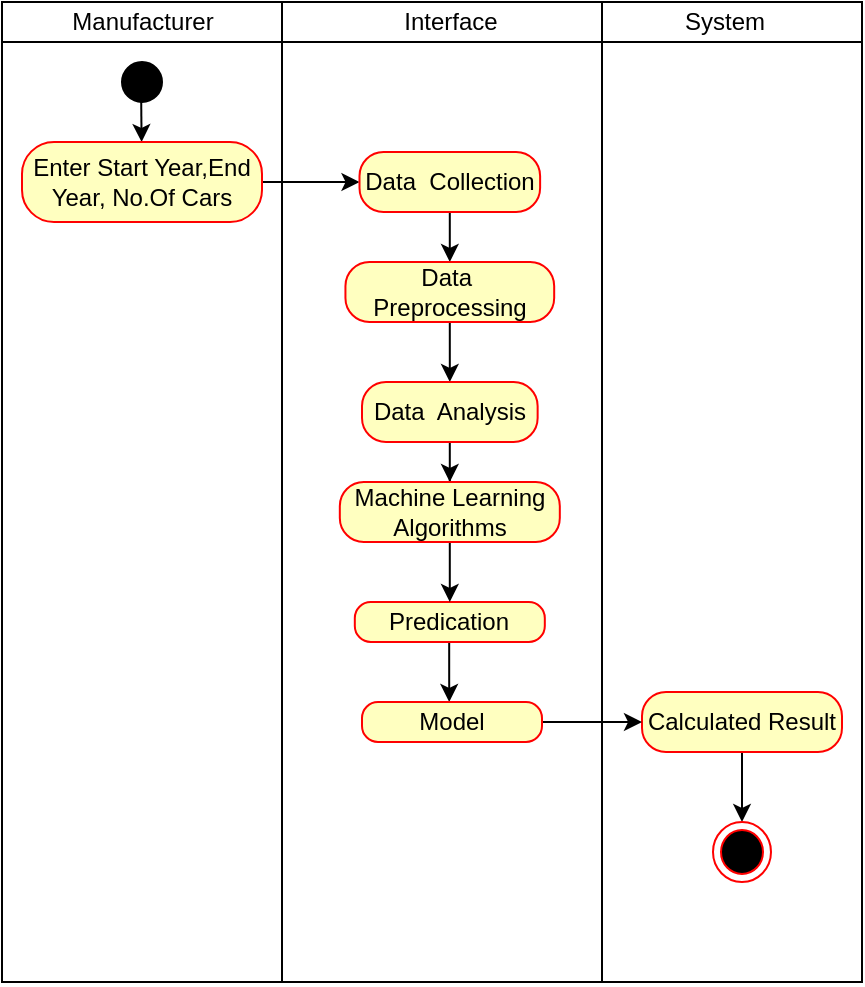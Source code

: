 <mxfile version="18.0.0" type="github">
  <diagram id="HQLMvgeJEX95FwYb_6-J" name="Page-1">
    <mxGraphModel dx="1111" dy="476" grid="1" gridSize="10" guides="1" tooltips="1" connect="1" arrows="1" fold="1" page="1" pageScale="1" pageWidth="827" pageHeight="1169" math="0" shadow="0">
      <root>
        <mxCell id="0" />
        <mxCell id="1" parent="0" />
        <mxCell id="yd4YkLDA-Fa7DHEL_bc_-25" value="" style="shape=internalStorage;whiteSpace=wrap;html=1;backgroundOutline=1;dx=140;dy=20;shadow=0;" parent="1" vertex="1">
          <mxGeometry x="210" y="110" width="430" height="490" as="geometry" />
        </mxCell>
        <mxCell id="yd4YkLDA-Fa7DHEL_bc_-29" value="" style="endArrow=none;html=1;rounded=0;" parent="1" edge="1">
          <mxGeometry width="50" height="50" relative="1" as="geometry">
            <mxPoint x="510" y="280" as="sourcePoint" />
            <mxPoint x="510" y="110" as="targetPoint" />
            <Array as="points">
              <mxPoint x="510" y="600" />
              <mxPoint x="510" y="160" />
            </Array>
          </mxGeometry>
        </mxCell>
        <mxCell id="yd4YkLDA-Fa7DHEL_bc_-36" value="&lt;font style=&quot;font-size: 12px&quot;&gt;Manufacturer&lt;/font&gt;" style="text;html=1;resizable=0;autosize=1;align=center;verticalAlign=middle;points=[];fillColor=none;strokeColor=none;rounded=0;shadow=0;fontSize=9;" parent="1" vertex="1">
          <mxGeometry x="235" y="110" width="90" height="20" as="geometry" />
        </mxCell>
        <mxCell id="yd4YkLDA-Fa7DHEL_bc_-37" value="&lt;font style=&quot;font-size: 12px&quot;&gt;Interface&lt;/font&gt;" style="text;html=1;resizable=0;autosize=1;align=center;verticalAlign=middle;points=[];fillColor=none;strokeColor=none;rounded=0;shadow=0;fontSize=9;" parent="1" vertex="1">
          <mxGeometry x="403.91" y="110" width="60" height="20" as="geometry" />
        </mxCell>
        <mxCell id="yd4YkLDA-Fa7DHEL_bc_-38" value="&lt;span style=&quot;font-size: 12px;&quot;&gt;System&lt;/span&gt;" style="text;html=1;resizable=0;autosize=1;align=center;verticalAlign=middle;points=[];fillColor=none;strokeColor=none;rounded=0;shadow=0;fontSize=9;" parent="1" vertex="1">
          <mxGeometry x="540.5" y="110" width="60" height="20" as="geometry" />
        </mxCell>
        <mxCell id="yd4YkLDA-Fa7DHEL_bc_-39" value="" style="ellipse;whiteSpace=wrap;html=1;aspect=fixed;shadow=0;fontSize=9;fillColor=#000000;" parent="1" vertex="1">
          <mxGeometry x="270" y="140" width="20" height="20" as="geometry" />
        </mxCell>
        <mxCell id="yd4YkLDA-Fa7DHEL_bc_-41" value="" style="endArrow=classic;html=1;rounded=0;fontSize=9;" parent="1" edge="1">
          <mxGeometry width="50" height="50" relative="1" as="geometry">
            <mxPoint x="279.6" y="160" as="sourcePoint" />
            <mxPoint x="279.81" y="180" as="targetPoint" />
          </mxGeometry>
        </mxCell>
        <mxCell id="yd4YkLDA-Fa7DHEL_bc_-47" value="" style="edgeStyle=orthogonalEdgeStyle;rounded=0;orthogonalLoop=1;jettySize=auto;html=1;fontSize=9;" parent="1" edge="1">
          <mxGeometry relative="1" as="geometry">
            <mxPoint x="290" y="190" as="sourcePoint" />
            <mxPoint x="333.75" y="190" as="targetPoint" />
            <Array as="points">
              <mxPoint x="300" y="190" />
              <mxPoint x="300" y="190" />
            </Array>
          </mxGeometry>
        </mxCell>
        <mxCell id="yd4YkLDA-Fa7DHEL_bc_-53" value="" style="edgeStyle=orthogonalEdgeStyle;rounded=0;orthogonalLoop=1;jettySize=auto;html=1;fontSize=9;entryX=0.5;entryY=0;entryDx=0;entryDy=0;" parent="1" target="yd4YkLDA-Fa7DHEL_bc_-81" edge="1">
          <mxGeometry relative="1" as="geometry">
            <mxPoint x="427.25" y="215" as="sourcePoint" />
            <mxPoint x="427.102" y="235.0" as="targetPoint" />
            <Array as="points" />
          </mxGeometry>
        </mxCell>
        <mxCell id="yd4YkLDA-Fa7DHEL_bc_-55" value="" style="edgeStyle=orthogonalEdgeStyle;rounded=0;orthogonalLoop=1;jettySize=auto;html=1;fontSize=9;entryX=0.5;entryY=0;entryDx=0;entryDy=0;" parent="1" target="yd4YkLDA-Fa7DHEL_bc_-82" edge="1">
          <mxGeometry relative="1" as="geometry">
            <mxPoint x="437.312" y="270.0" as="sourcePoint" />
            <mxPoint x="438.263" y="290.0" as="targetPoint" />
          </mxGeometry>
        </mxCell>
        <mxCell id="yd4YkLDA-Fa7DHEL_bc_-65" value="" style="edgeStyle=orthogonalEdgeStyle;rounded=0;orthogonalLoop=1;jettySize=auto;html=1;fontSize=9;" parent="1" edge="1">
          <mxGeometry relative="1" as="geometry">
            <mxPoint x="433.596" y="430" as="sourcePoint" />
            <mxPoint x="433.609" y="460" as="targetPoint" />
            <Array as="points">
              <mxPoint x="433.35" y="450" />
              <mxPoint x="433.35" y="450" />
            </Array>
          </mxGeometry>
        </mxCell>
        <mxCell id="ELYNNh-0AKFZe2khuu-4-18" style="edgeStyle=orthogonalEdgeStyle;rounded=0;orthogonalLoop=1;jettySize=auto;html=1;fontSize=12;" parent="1" source="yd4YkLDA-Fa7DHEL_bc_-75" target="yd4YkLDA-Fa7DHEL_bc_-79" edge="1">
          <mxGeometry relative="1" as="geometry" />
        </mxCell>
        <mxCell id="yd4YkLDA-Fa7DHEL_bc_-75" value="&lt;font style=&quot;font-size: 12px&quot;&gt;Enter Start Year,End Year, No.Of Cars&lt;/font&gt;" style="rounded=1;whiteSpace=wrap;html=1;arcSize=40;fontColor=#000000;fillColor=#ffffc0;strokeColor=#ff0000;shadow=0;fontSize=6;" parent="1" vertex="1">
          <mxGeometry x="220" y="180" width="120" height="40" as="geometry" />
        </mxCell>
        <mxCell id="yd4YkLDA-Fa7DHEL_bc_-79" value="&lt;font style=&quot;font-size: 12px&quot;&gt;Data&amp;nbsp; Collection&lt;/font&gt;" style="rounded=1;whiteSpace=wrap;html=1;arcSize=40;fontColor=#000000;fillColor=#ffffc0;strokeColor=#ff0000;shadow=0;fontSize=6;" parent="1" vertex="1">
          <mxGeometry x="388.75" y="185" width="90.31" height="30" as="geometry" />
        </mxCell>
        <mxCell id="yd4YkLDA-Fa7DHEL_bc_-80" value="&lt;font style=&quot;font-size: 12px&quot;&gt;Predication&lt;/font&gt;" style="rounded=1;whiteSpace=wrap;html=1;arcSize=40;fontColor=#000000;fillColor=#ffffc0;strokeColor=#ff0000;shadow=0;fontSize=6;" parent="1" vertex="1">
          <mxGeometry x="386.41" y="410" width="95" height="20" as="geometry" />
        </mxCell>
        <mxCell id="yd4YkLDA-Fa7DHEL_bc_-81" value="&lt;font style=&quot;font-size: 12px&quot;&gt;Data&amp;nbsp; Preprocessing&lt;/font&gt;" style="rounded=1;whiteSpace=wrap;html=1;arcSize=40;fontColor=#000000;fillColor=#ffffc0;strokeColor=#ff0000;shadow=0;fontSize=6;" parent="1" vertex="1">
          <mxGeometry x="381.72" y="240" width="104.37" height="30" as="geometry" />
        </mxCell>
        <mxCell id="ELYNNh-0AKFZe2khuu-4-11" value="" style="edgeStyle=orthogonalEdgeStyle;rounded=0;orthogonalLoop=1;jettySize=auto;html=1;fontSize=12;" parent="1" source="yd4YkLDA-Fa7DHEL_bc_-82" target="yd4YkLDA-Fa7DHEL_bc_-83" edge="1">
          <mxGeometry relative="1" as="geometry" />
        </mxCell>
        <mxCell id="yd4YkLDA-Fa7DHEL_bc_-82" value="&lt;font style=&quot;font-size: 12px&quot;&gt;Data&amp;nbsp; Analysis&lt;/font&gt;" style="rounded=1;whiteSpace=wrap;html=1;arcSize=40;fontColor=#000000;fillColor=#ffffc0;strokeColor=#ff0000;shadow=0;fontSize=6;" parent="1" vertex="1">
          <mxGeometry x="390" y="300" width="87.82" height="30" as="geometry" />
        </mxCell>
        <mxCell id="ELYNNh-0AKFZe2khuu-4-15" style="edgeStyle=orthogonalEdgeStyle;rounded=0;orthogonalLoop=1;jettySize=auto;html=1;fontSize=12;" parent="1" source="yd4YkLDA-Fa7DHEL_bc_-83" target="yd4YkLDA-Fa7DHEL_bc_-80" edge="1">
          <mxGeometry relative="1" as="geometry" />
        </mxCell>
        <mxCell id="yd4YkLDA-Fa7DHEL_bc_-83" value="&lt;font style=&quot;font-size: 12px&quot;&gt;Machine Learning Algorithms&lt;/font&gt;" style="rounded=1;whiteSpace=wrap;html=1;arcSize=40;fontColor=#000000;fillColor=#ffffc0;strokeColor=#ff0000;shadow=0;fontSize=6;" parent="1" vertex="1">
          <mxGeometry x="378.91" y="350" width="110" height="30" as="geometry" />
        </mxCell>
        <mxCell id="ELYNNh-0AKFZe2khuu-4-17" style="edgeStyle=orthogonalEdgeStyle;rounded=0;orthogonalLoop=1;jettySize=auto;html=1;entryX=0.5;entryY=0;entryDx=0;entryDy=0;fontSize=12;" parent="1" source="yd4YkLDA-Fa7DHEL_bc_-86" target="yd4YkLDA-Fa7DHEL_bc_-87" edge="1">
          <mxGeometry relative="1" as="geometry" />
        </mxCell>
        <mxCell id="yd4YkLDA-Fa7DHEL_bc_-86" value="&lt;font style=&quot;font-size: 12px&quot;&gt;Calculated Result&lt;/font&gt;" style="rounded=1;whiteSpace=wrap;html=1;arcSize=40;fontColor=#000000;fillColor=#ffffc0;strokeColor=#ff0000;shadow=0;fontSize=6;" parent="1" vertex="1">
          <mxGeometry x="530" y="455" width="100" height="30" as="geometry" />
        </mxCell>
        <mxCell id="yd4YkLDA-Fa7DHEL_bc_-87" value="" style="ellipse;html=1;shape=endState;fillColor=#000000;strokeColor=#ff0000;shadow=0;fontSize=6;" parent="1" vertex="1">
          <mxGeometry x="565.5" y="520" width="29" height="30" as="geometry" />
        </mxCell>
        <mxCell id="ELYNNh-0AKFZe2khuu-4-16" style="edgeStyle=orthogonalEdgeStyle;rounded=0;orthogonalLoop=1;jettySize=auto;html=1;fontSize=12;" parent="1" source="yd4YkLDA-Fa7DHEL_bc_-85" target="yd4YkLDA-Fa7DHEL_bc_-86" edge="1">
          <mxGeometry relative="1" as="geometry" />
        </mxCell>
        <mxCell id="yd4YkLDA-Fa7DHEL_bc_-85" value="&lt;font style=&quot;font-size: 12px&quot;&gt;Model&lt;/font&gt;" style="rounded=1;whiteSpace=wrap;html=1;arcSize=40;fontColor=#000000;fillColor=#ffffc0;strokeColor=#ff0000;shadow=0;fontSize=6;" parent="1" vertex="1">
          <mxGeometry x="390" y="460" width="90" height="20" as="geometry" />
        </mxCell>
      </root>
    </mxGraphModel>
  </diagram>
</mxfile>
